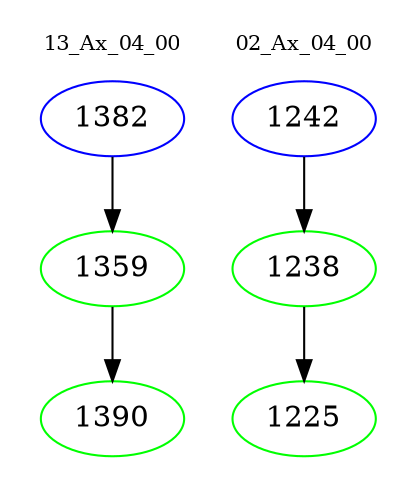 digraph{
subgraph cluster_0 {
color = white
label = "13_Ax_04_00";
fontsize=10;
T0_1382 [label="1382", color="blue"]
T0_1382 -> T0_1359 [color="black"]
T0_1359 [label="1359", color="green"]
T0_1359 -> T0_1390 [color="black"]
T0_1390 [label="1390", color="green"]
}
subgraph cluster_1 {
color = white
label = "02_Ax_04_00";
fontsize=10;
T1_1242 [label="1242", color="blue"]
T1_1242 -> T1_1238 [color="black"]
T1_1238 [label="1238", color="green"]
T1_1238 -> T1_1225 [color="black"]
T1_1225 [label="1225", color="green"]
}
}
